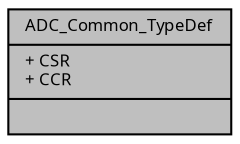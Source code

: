 digraph "ADC_Common_TypeDef"
{
  edge [fontname="Sans",fontsize="8",labelfontname="Sans",labelfontsize="8"];
  node [fontname="Sans",fontsize="8",shape=record];
  Node1 [label="{ADC_Common_TypeDef\n|+ CSR\l+ CCR\l|}",height=0.2,width=0.4,color="black", fillcolor="grey75", style="filled", fontcolor="black"];
}
